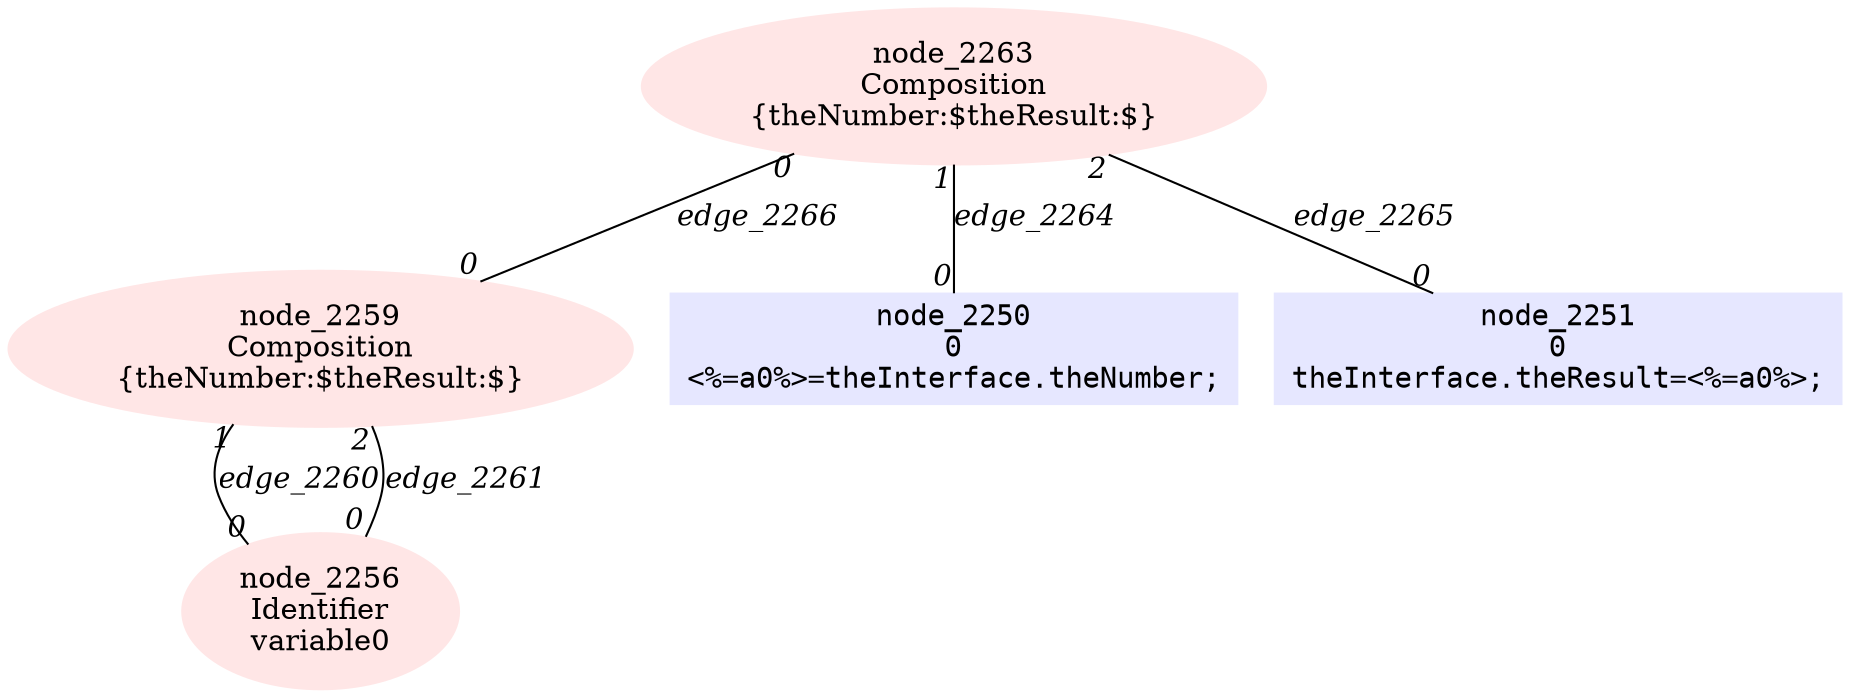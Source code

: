 digraph g{node_2256 [shape=ellipse, style=filled, color="0.0 0.1 1.0", label="node_2256
Identifier
variable0" ]
node_2259 [shape=ellipse, style=filled, color="0.0 0.1 1.0", label="node_2259
Composition
{theNumber:$theResult:$}" ]
node_2263 [shape=ellipse, style=filled, color="0.0 0.1 1.0", label="node_2263
Composition
{theNumber:$theResult:$}" ]
node_2250 [shape=box, style=filled, color="0.66 0.1 1.0", fontname="Courier", label="node_2250
0
<%=a0%>=theInterface.theNumber;
" ]
node_2251 [shape=box, style=filled, color="0.66 0.1 1.0", fontname="Courier", label="node_2251
0
theInterface.theResult=<%=a0%>;
" ]
node_2259 -> node_2256 [dir=none, arrowHead=none, fontname="Times-Italic", label="edge_2260",  headlabel="0", taillabel="1" ]
node_2259 -> node_2256 [dir=none, arrowHead=none, fontname="Times-Italic", label="edge_2261",  headlabel="0", taillabel="2" ]
node_2263 -> node_2250 [dir=none, arrowHead=none, fontname="Times-Italic", label="edge_2264",  headlabel="0", taillabel="1" ]
node_2263 -> node_2251 [dir=none, arrowHead=none, fontname="Times-Italic", label="edge_2265",  headlabel="0", taillabel="2" ]
node_2263 -> node_2259 [dir=none, arrowHead=none, fontname="Times-Italic", label="edge_2266",  headlabel="0", taillabel="0" ]
}